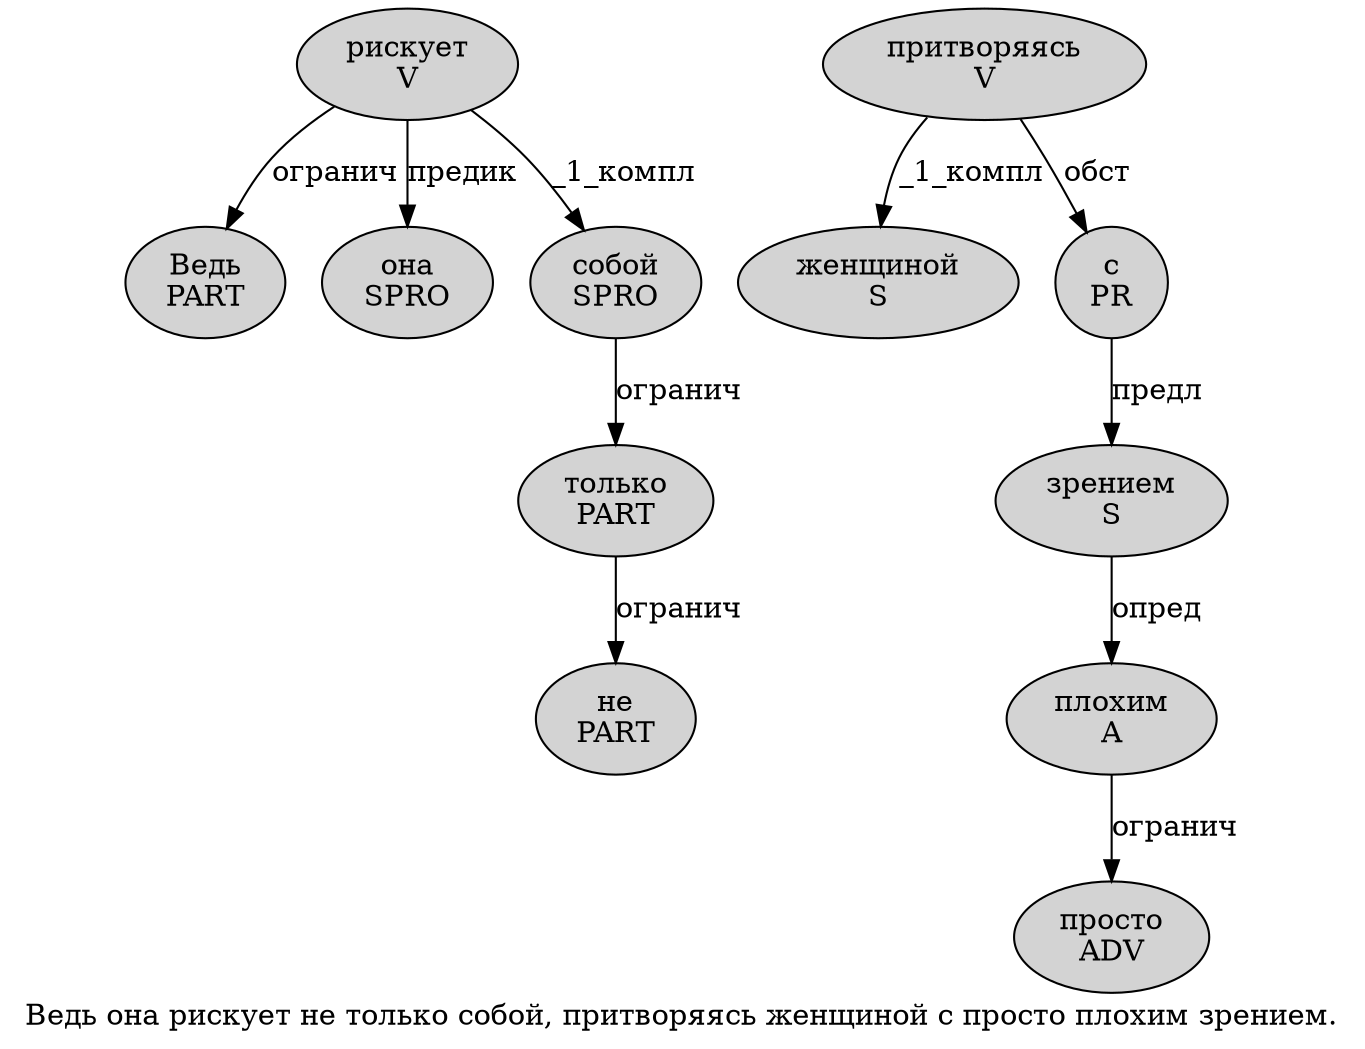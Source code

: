digraph SENTENCE_605 {
	graph [label="Ведь она рискует не только собой, притворяясь женщиной с просто плохим зрением."]
	node [style=filled]
		0 [label="Ведь
PART" color="" fillcolor=lightgray penwidth=1 shape=ellipse]
		1 [label="она
SPRO" color="" fillcolor=lightgray penwidth=1 shape=ellipse]
		2 [label="рискует
V" color="" fillcolor=lightgray penwidth=1 shape=ellipse]
		3 [label="не
PART" color="" fillcolor=lightgray penwidth=1 shape=ellipse]
		4 [label="только
PART" color="" fillcolor=lightgray penwidth=1 shape=ellipse]
		5 [label="собой
SPRO" color="" fillcolor=lightgray penwidth=1 shape=ellipse]
		7 [label="притворяясь
V" color="" fillcolor=lightgray penwidth=1 shape=ellipse]
		8 [label="женщиной
S" color="" fillcolor=lightgray penwidth=1 shape=ellipse]
		9 [label="с
PR" color="" fillcolor=lightgray penwidth=1 shape=ellipse]
		10 [label="просто
ADV" color="" fillcolor=lightgray penwidth=1 shape=ellipse]
		11 [label="плохим
A" color="" fillcolor=lightgray penwidth=1 shape=ellipse]
		12 [label="зрением
S" color="" fillcolor=lightgray penwidth=1 shape=ellipse]
			9 -> 12 [label="предл"]
			4 -> 3 [label="огранич"]
			12 -> 11 [label="опред"]
			2 -> 0 [label="огранич"]
			2 -> 1 [label="предик"]
			2 -> 5 [label="_1_компл"]
			5 -> 4 [label="огранич"]
			7 -> 8 [label="_1_компл"]
			7 -> 9 [label="обст"]
			11 -> 10 [label="огранич"]
}